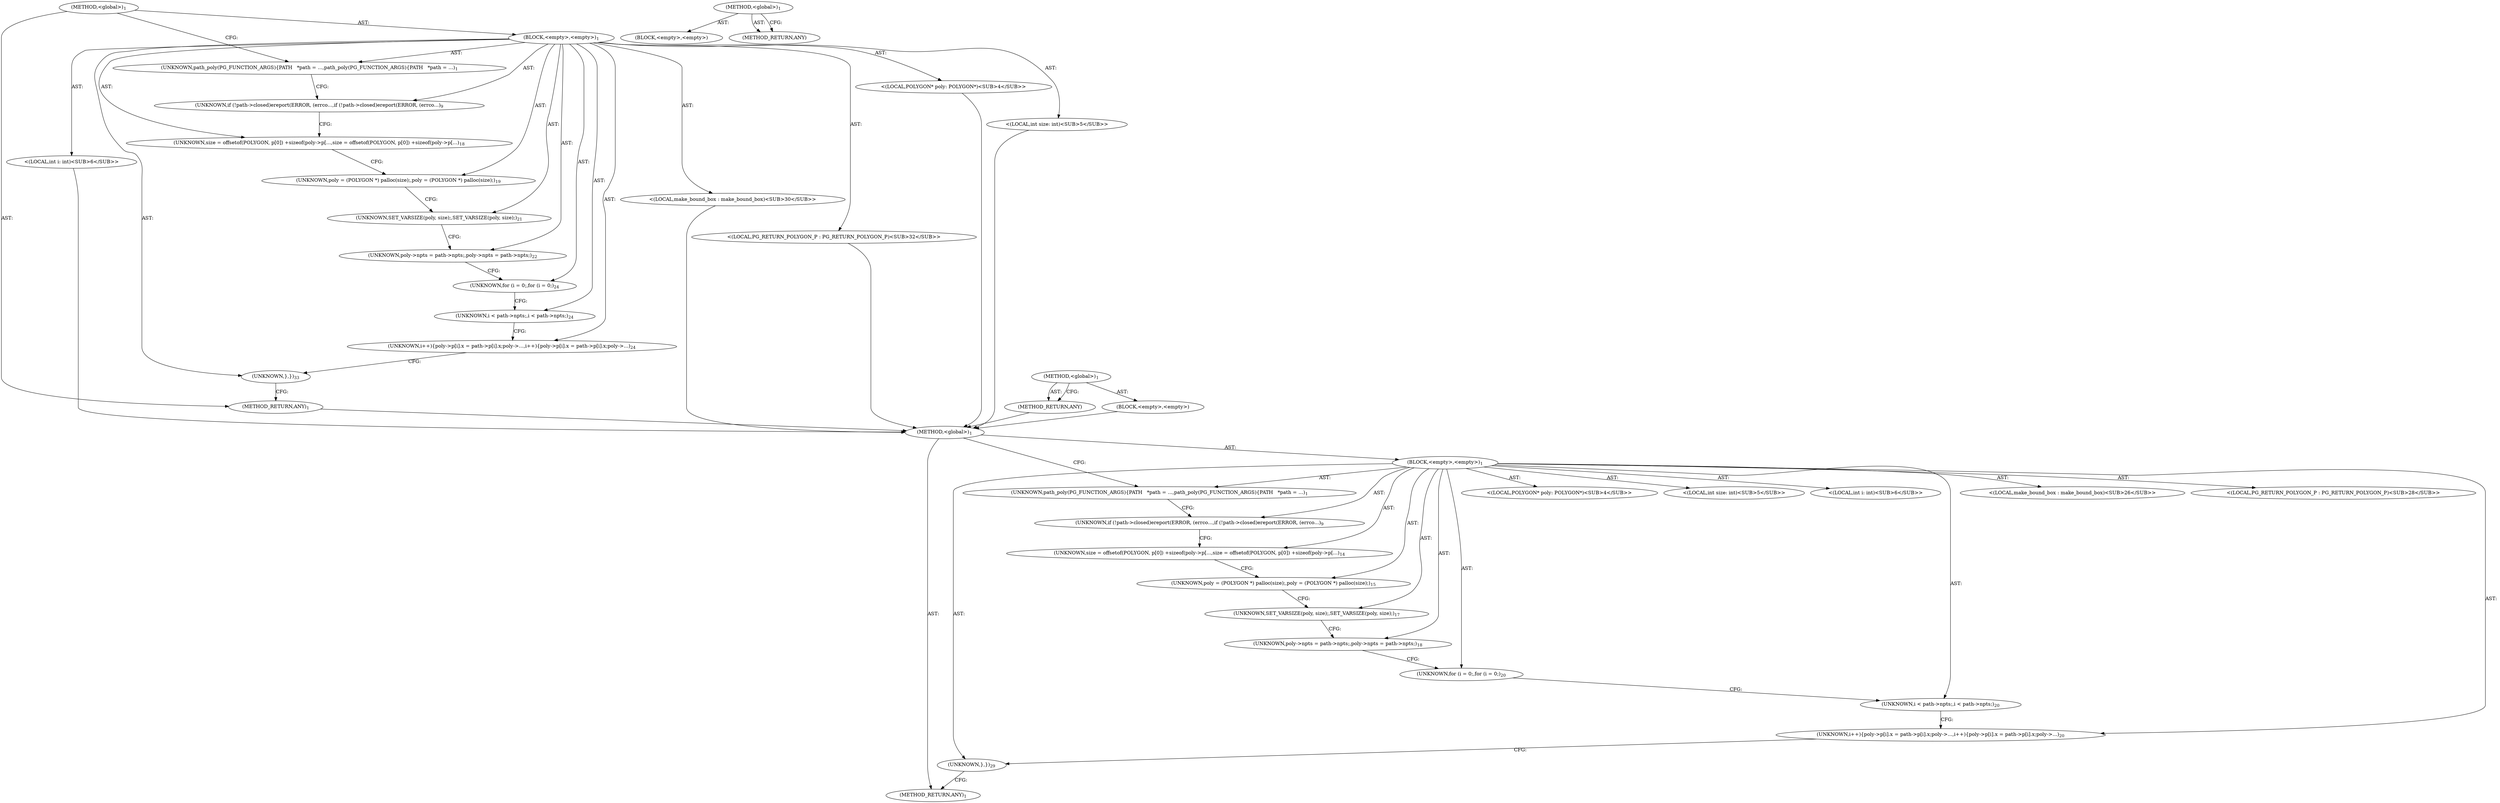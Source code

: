 digraph "&lt;global&gt;" {
vulnerable_6 [label=<(METHOD,&lt;global&gt;)<SUB>1</SUB>>];
vulnerable_7 [label=<(BLOCK,&lt;empty&gt;,&lt;empty&gt;)<SUB>1</SUB>>];
vulnerable_8 [label=<(UNKNOWN,path_poly(PG_FUNCTION_ARGS)
{
	PATH	   *path = ...,path_poly(PG_FUNCTION_ARGS)
{
	PATH	   *path = ...)<SUB>1</SUB>>];
vulnerable_9 [label="<(LOCAL,POLYGON* poly: POLYGON*)<SUB>4</SUB>>"];
vulnerable_10 [label="<(LOCAL,int size: int)<SUB>5</SUB>>"];
vulnerable_11 [label="<(LOCAL,int i: int)<SUB>6</SUB>>"];
vulnerable_12 [label=<(UNKNOWN,if (!path-&gt;closed)
		ereport(ERROR,
 				(errco...,if (!path-&gt;closed)
		ereport(ERROR,
 				(errco...)<SUB>9</SUB>>];
vulnerable_13 [label=<(UNKNOWN,size = offsetof(POLYGON, p[0]) +sizeof(poly-&gt;p[...,size = offsetof(POLYGON, p[0]) +sizeof(poly-&gt;p[...)<SUB>14</SUB>>];
vulnerable_14 [label=<(UNKNOWN,poly = (POLYGON *) palloc(size);,poly = (POLYGON *) palloc(size);)<SUB>15</SUB>>];
vulnerable_15 [label=<(UNKNOWN,SET_VARSIZE(poly, size);,SET_VARSIZE(poly, size);)<SUB>17</SUB>>];
vulnerable_16 [label=<(UNKNOWN,poly-&gt;npts = path-&gt;npts;,poly-&gt;npts = path-&gt;npts;)<SUB>18</SUB>>];
vulnerable_17 [label=<(UNKNOWN,for (i = 0;,for (i = 0;)<SUB>20</SUB>>];
vulnerable_18 [label=<(UNKNOWN,i &lt; path-&gt;npts;,i &lt; path-&gt;npts;)<SUB>20</SUB>>];
vulnerable_19 [label=<(UNKNOWN,i++)
	{
		poly-&gt;p[i].x = path-&gt;p[i].x;
		poly-&gt;...,i++)
	{
		poly-&gt;p[i].x = path-&gt;p[i].x;
		poly-&gt;...)<SUB>20</SUB>>];
vulnerable_20 [label="<(LOCAL,make_bound_box : make_bound_box)<SUB>26</SUB>>"];
vulnerable_21 [label="<(LOCAL,PG_RETURN_POLYGON_P : PG_RETURN_POLYGON_P)<SUB>28</SUB>>"];
vulnerable_22 [label=<(UNKNOWN,},})<SUB>29</SUB>>];
vulnerable_23 [label=<(METHOD_RETURN,ANY)<SUB>1</SUB>>];
vulnerable_36 [label=<(METHOD,&lt;global&gt;)<SUB>1</SUB>>];
vulnerable_37 [label=<(BLOCK,&lt;empty&gt;,&lt;empty&gt;)>];
vulnerable_38 [label=<(METHOD_RETURN,ANY)>];
fixed_6 [label=<(METHOD,&lt;global&gt;)<SUB>1</SUB>>];
fixed_7 [label=<(BLOCK,&lt;empty&gt;,&lt;empty&gt;)<SUB>1</SUB>>];
fixed_8 [label=<(UNKNOWN,path_poly(PG_FUNCTION_ARGS)
{
	PATH	   *path = ...,path_poly(PG_FUNCTION_ARGS)
{
	PATH	   *path = ...)<SUB>1</SUB>>];
fixed_9 [label="<(LOCAL,POLYGON* poly: POLYGON*)<SUB>4</SUB>>"];
fixed_10 [label="<(LOCAL,int size: int)<SUB>5</SUB>>"];
fixed_11 [label="<(LOCAL,int i: int)<SUB>6</SUB>>"];
fixed_12 [label=<(UNKNOWN,if (!path-&gt;closed)
		ereport(ERROR,
 				(errco...,if (!path-&gt;closed)
		ereport(ERROR,
 				(errco...)<SUB>9</SUB>>];
fixed_13 [label=<(UNKNOWN,size = offsetof(POLYGON, p[0]) +sizeof(poly-&gt;p[...,size = offsetof(POLYGON, p[0]) +sizeof(poly-&gt;p[...)<SUB>18</SUB>>];
fixed_14 [label=<(UNKNOWN,poly = (POLYGON *) palloc(size);,poly = (POLYGON *) palloc(size);)<SUB>19</SUB>>];
fixed_15 [label=<(UNKNOWN,SET_VARSIZE(poly, size);,SET_VARSIZE(poly, size);)<SUB>21</SUB>>];
fixed_16 [label=<(UNKNOWN,poly-&gt;npts = path-&gt;npts;,poly-&gt;npts = path-&gt;npts;)<SUB>22</SUB>>];
fixed_17 [label=<(UNKNOWN,for (i = 0;,for (i = 0;)<SUB>24</SUB>>];
fixed_18 [label=<(UNKNOWN,i &lt; path-&gt;npts;,i &lt; path-&gt;npts;)<SUB>24</SUB>>];
fixed_19 [label=<(UNKNOWN,i++)
	{
		poly-&gt;p[i].x = path-&gt;p[i].x;
		poly-&gt;...,i++)
	{
		poly-&gt;p[i].x = path-&gt;p[i].x;
		poly-&gt;...)<SUB>24</SUB>>];
fixed_20 [label="<(LOCAL,make_bound_box : make_bound_box)<SUB>30</SUB>>"];
fixed_21 [label="<(LOCAL,PG_RETURN_POLYGON_P : PG_RETURN_POLYGON_P)<SUB>32</SUB>>"];
fixed_22 [label=<(UNKNOWN,},})<SUB>33</SUB>>];
fixed_23 [label=<(METHOD_RETURN,ANY)<SUB>1</SUB>>];
fixed_36 [label=<(METHOD,&lt;global&gt;)<SUB>1</SUB>>];
fixed_37 [label=<(BLOCK,&lt;empty&gt;,&lt;empty&gt;)>];
fixed_38 [label=<(METHOD_RETURN,ANY)>];
vulnerable_6 -> vulnerable_7  [key=0, label="AST: "];
vulnerable_6 -> vulnerable_23  [key=0, label="AST: "];
vulnerable_6 -> vulnerable_8  [key=0, label="CFG: "];
vulnerable_7 -> vulnerable_8  [key=0, label="AST: "];
vulnerable_7 -> vulnerable_9  [key=0, label="AST: "];
vulnerable_7 -> vulnerable_10  [key=0, label="AST: "];
vulnerable_7 -> vulnerable_11  [key=0, label="AST: "];
vulnerable_7 -> vulnerable_12  [key=0, label="AST: "];
vulnerable_7 -> vulnerable_13  [key=0, label="AST: "];
vulnerable_7 -> vulnerable_14  [key=0, label="AST: "];
vulnerable_7 -> vulnerable_15  [key=0, label="AST: "];
vulnerable_7 -> vulnerable_16  [key=0, label="AST: "];
vulnerable_7 -> vulnerable_17  [key=0, label="AST: "];
vulnerable_7 -> vulnerable_18  [key=0, label="AST: "];
vulnerable_7 -> vulnerable_19  [key=0, label="AST: "];
vulnerable_7 -> vulnerable_20  [key=0, label="AST: "];
vulnerable_7 -> vulnerable_21  [key=0, label="AST: "];
vulnerable_7 -> vulnerable_22  [key=0, label="AST: "];
vulnerable_8 -> vulnerable_12  [key=0, label="CFG: "];
vulnerable_12 -> vulnerable_13  [key=0, label="CFG: "];
vulnerable_13 -> vulnerable_14  [key=0, label="CFG: "];
vulnerable_14 -> vulnerable_15  [key=0, label="CFG: "];
vulnerable_15 -> vulnerable_16  [key=0, label="CFG: "];
vulnerable_16 -> vulnerable_17  [key=0, label="CFG: "];
vulnerable_17 -> vulnerable_18  [key=0, label="CFG: "];
vulnerable_18 -> vulnerable_19  [key=0, label="CFG: "];
vulnerable_19 -> vulnerable_22  [key=0, label="CFG: "];
vulnerable_22 -> vulnerable_23  [key=0, label="CFG: "];
vulnerable_36 -> vulnerable_37  [key=0, label="AST: "];
vulnerable_36 -> vulnerable_38  [key=0, label="AST: "];
vulnerable_36 -> vulnerable_38  [key=1, label="CFG: "];
fixed_6 -> fixed_7  [key=0, label="AST: "];
fixed_6 -> fixed_23  [key=0, label="AST: "];
fixed_6 -> fixed_8  [key=0, label="CFG: "];
fixed_7 -> fixed_8  [key=0, label="AST: "];
fixed_7 -> fixed_9  [key=0, label="AST: "];
fixed_7 -> fixed_10  [key=0, label="AST: "];
fixed_7 -> fixed_11  [key=0, label="AST: "];
fixed_7 -> fixed_12  [key=0, label="AST: "];
fixed_7 -> fixed_13  [key=0, label="AST: "];
fixed_7 -> fixed_14  [key=0, label="AST: "];
fixed_7 -> fixed_15  [key=0, label="AST: "];
fixed_7 -> fixed_16  [key=0, label="AST: "];
fixed_7 -> fixed_17  [key=0, label="AST: "];
fixed_7 -> fixed_18  [key=0, label="AST: "];
fixed_7 -> fixed_19  [key=0, label="AST: "];
fixed_7 -> fixed_20  [key=0, label="AST: "];
fixed_7 -> fixed_21  [key=0, label="AST: "];
fixed_7 -> fixed_22  [key=0, label="AST: "];
fixed_8 -> fixed_12  [key=0, label="CFG: "];
fixed_9 -> vulnerable_6  [key=0];
fixed_10 -> vulnerable_6  [key=0];
fixed_11 -> vulnerable_6  [key=0];
fixed_12 -> fixed_13  [key=0, label="CFG: "];
fixed_13 -> fixed_14  [key=0, label="CFG: "];
fixed_14 -> fixed_15  [key=0, label="CFG: "];
fixed_15 -> fixed_16  [key=0, label="CFG: "];
fixed_16 -> fixed_17  [key=0, label="CFG: "];
fixed_17 -> fixed_18  [key=0, label="CFG: "];
fixed_18 -> fixed_19  [key=0, label="CFG: "];
fixed_19 -> fixed_22  [key=0, label="CFG: "];
fixed_20 -> vulnerable_6  [key=0];
fixed_21 -> vulnerable_6  [key=0];
fixed_22 -> fixed_23  [key=0, label="CFG: "];
fixed_23 -> vulnerable_6  [key=0];
fixed_36 -> fixed_37  [key=0, label="AST: "];
fixed_36 -> fixed_38  [key=0, label="AST: "];
fixed_36 -> fixed_38  [key=1, label="CFG: "];
fixed_37 -> vulnerable_6  [key=0];
fixed_38 -> vulnerable_6  [key=0];
}
